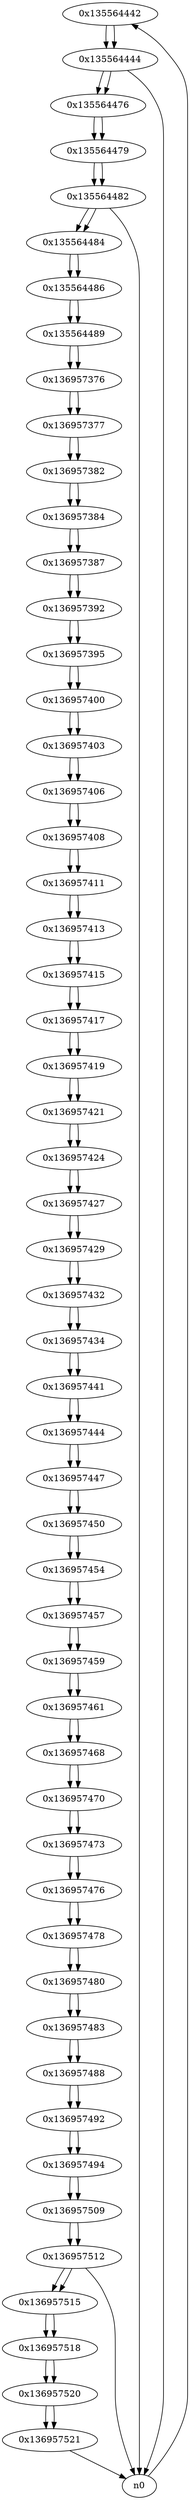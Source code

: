 digraph G{
/* nodes */
  n1 [label="0x135564442"]
  n2 [label="0x135564444"]
  n3 [label="0x135564476"]
  n4 [label="0x135564479"]
  n5 [label="0x135564482"]
  n6 [label="0x135564484"]
  n7 [label="0x135564486"]
  n8 [label="0x135564489"]
  n9 [label="0x136957376"]
  n10 [label="0x136957377"]
  n11 [label="0x136957382"]
  n12 [label="0x136957384"]
  n13 [label="0x136957387"]
  n14 [label="0x136957392"]
  n15 [label="0x136957395"]
  n16 [label="0x136957400"]
  n17 [label="0x136957403"]
  n18 [label="0x136957406"]
  n19 [label="0x136957408"]
  n20 [label="0x136957411"]
  n21 [label="0x136957413"]
  n22 [label="0x136957415"]
  n23 [label="0x136957417"]
  n24 [label="0x136957419"]
  n25 [label="0x136957421"]
  n26 [label="0x136957424"]
  n27 [label="0x136957427"]
  n28 [label="0x136957429"]
  n29 [label="0x136957432"]
  n30 [label="0x136957434"]
  n31 [label="0x136957441"]
  n32 [label="0x136957444"]
  n33 [label="0x136957447"]
  n34 [label="0x136957450"]
  n35 [label="0x136957454"]
  n36 [label="0x136957457"]
  n37 [label="0x136957459"]
  n38 [label="0x136957461"]
  n39 [label="0x136957468"]
  n40 [label="0x136957470"]
  n41 [label="0x136957473"]
  n42 [label="0x136957476"]
  n43 [label="0x136957478"]
  n44 [label="0x136957480"]
  n45 [label="0x136957483"]
  n46 [label="0x136957488"]
  n47 [label="0x136957492"]
  n48 [label="0x136957494"]
  n49 [label="0x136957509"]
  n50 [label="0x136957512"]
  n51 [label="0x136957515"]
  n52 [label="0x136957518"]
  n53 [label="0x136957520"]
  n54 [label="0x136957521"]
/* edges */
n1 -> n2;
n0 -> n1;
n2 -> n3;
n2 -> n0;
n1 -> n2;
n3 -> n4;
n2 -> n3;
n4 -> n5;
n3 -> n4;
n5 -> n6;
n5 -> n0;
n4 -> n5;
n6 -> n7;
n5 -> n6;
n7 -> n8;
n6 -> n7;
n8 -> n9;
n7 -> n8;
n9 -> n10;
n8 -> n9;
n10 -> n11;
n9 -> n10;
n11 -> n12;
n10 -> n11;
n12 -> n13;
n11 -> n12;
n13 -> n14;
n12 -> n13;
n14 -> n15;
n13 -> n14;
n15 -> n16;
n14 -> n15;
n16 -> n17;
n15 -> n16;
n17 -> n18;
n16 -> n17;
n18 -> n19;
n17 -> n18;
n19 -> n20;
n18 -> n19;
n20 -> n21;
n19 -> n20;
n21 -> n22;
n20 -> n21;
n22 -> n23;
n21 -> n22;
n23 -> n24;
n22 -> n23;
n24 -> n25;
n23 -> n24;
n25 -> n26;
n24 -> n25;
n26 -> n27;
n25 -> n26;
n27 -> n28;
n26 -> n27;
n28 -> n29;
n27 -> n28;
n29 -> n30;
n28 -> n29;
n30 -> n31;
n29 -> n30;
n31 -> n32;
n30 -> n31;
n32 -> n33;
n31 -> n32;
n33 -> n34;
n32 -> n33;
n34 -> n35;
n33 -> n34;
n35 -> n36;
n34 -> n35;
n36 -> n37;
n35 -> n36;
n37 -> n38;
n36 -> n37;
n38 -> n39;
n37 -> n38;
n39 -> n40;
n38 -> n39;
n40 -> n41;
n39 -> n40;
n41 -> n42;
n40 -> n41;
n42 -> n43;
n41 -> n42;
n43 -> n44;
n42 -> n43;
n44 -> n45;
n43 -> n44;
n45 -> n46;
n44 -> n45;
n46 -> n47;
n45 -> n46;
n47 -> n48;
n46 -> n47;
n48 -> n49;
n47 -> n48;
n49 -> n50;
n48 -> n49;
n50 -> n51;
n50 -> n0;
n49 -> n50;
n51 -> n52;
n50 -> n51;
n52 -> n53;
n51 -> n52;
n53 -> n54;
n52 -> n53;
n54 -> n0;
n53 -> n54;
}
